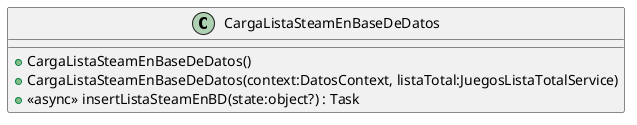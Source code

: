 @startuml
class CargaListaSteamEnBaseDeDatos {
    + CargaListaSteamEnBaseDeDatos()
    + CargaListaSteamEnBaseDeDatos(context:DatosContext, listaTotal:JuegosListaTotalService)
    + <<async>> insertListaSteamEnBD(state:object?) : Task
}
@enduml
